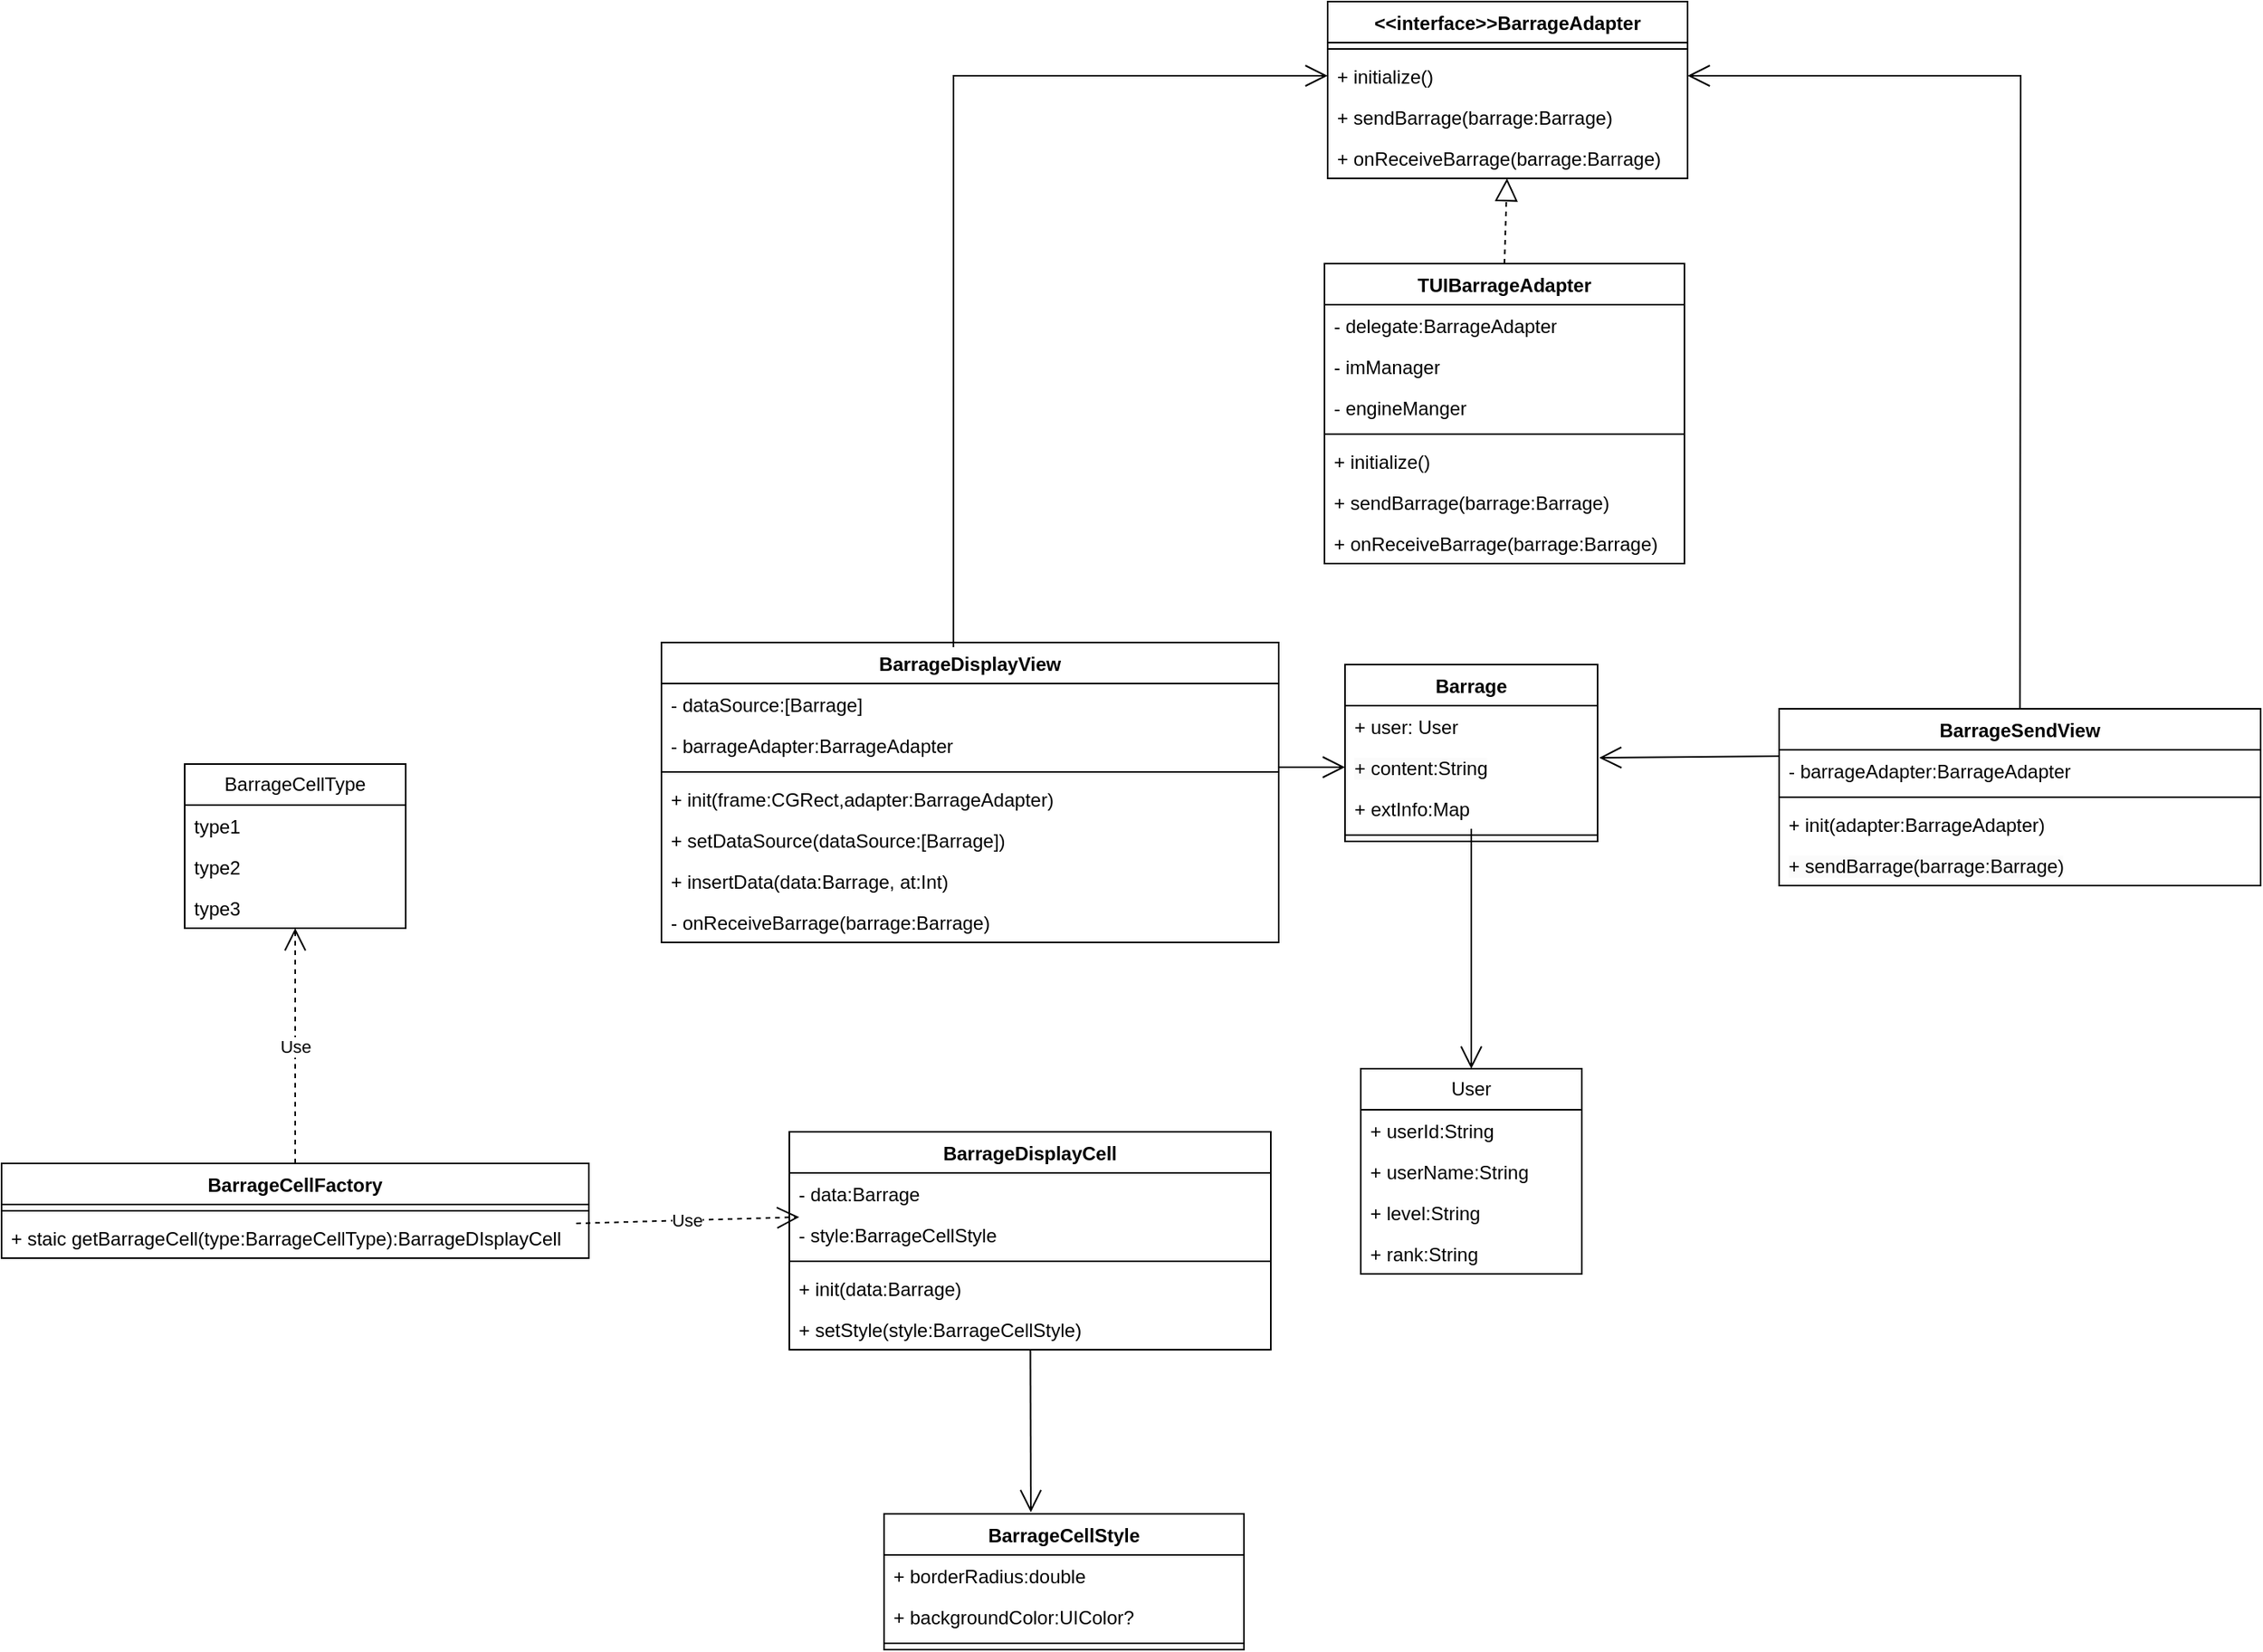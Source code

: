 <mxfile version="24.0.5" type="github">
  <diagram name="第 1 页" id="fUKrgiZVZqlbqDF1et7b">
    <mxGraphModel dx="2537" dy="987" grid="0" gridSize="10" guides="1" tooltips="1" connect="1" arrows="1" fold="1" page="1" pageScale="1" pageWidth="827" pageHeight="1169" math="0" shadow="0">
      <root>
        <mxCell id="0" />
        <mxCell id="1" parent="0" />
        <mxCell id="-VTnpPls3833SP_yFUgL-69" value="&amp;lt;&amp;lt;interface&amp;gt;&amp;gt;BarrageAdapter" style="swimlane;fontStyle=1;align=center;verticalAlign=top;childLayout=stackLayout;horizontal=1;startSize=26;horizontalStack=0;resizeParent=1;resizeParentMax=0;resizeLast=0;collapsible=1;marginBottom=0;whiteSpace=wrap;html=1;" vertex="1" parent="1">
          <mxGeometry x="277" y="113" width="228" height="112" as="geometry" />
        </mxCell>
        <mxCell id="-VTnpPls3833SP_yFUgL-70" value="" style="line;strokeWidth=1;fillColor=none;align=left;verticalAlign=middle;spacingTop=-1;spacingLeft=3;spacingRight=3;rotatable=0;labelPosition=right;points=[];portConstraint=eastwest;strokeColor=inherit;" vertex="1" parent="-VTnpPls3833SP_yFUgL-69">
          <mxGeometry y="26" width="228" height="8" as="geometry" />
        </mxCell>
        <mxCell id="-VTnpPls3833SP_yFUgL-184" value="+ initialize()" style="text;strokeColor=none;fillColor=none;align=left;verticalAlign=top;spacingLeft=4;spacingRight=4;overflow=hidden;rotatable=0;points=[[0,0.5],[1,0.5]];portConstraint=eastwest;whiteSpace=wrap;html=1;" vertex="1" parent="-VTnpPls3833SP_yFUgL-69">
          <mxGeometry y="34" width="228" height="26" as="geometry" />
        </mxCell>
        <mxCell id="-VTnpPls3833SP_yFUgL-71" value="+ sendBarrage(barrage:Barrage)" style="text;strokeColor=none;fillColor=none;align=left;verticalAlign=top;spacingLeft=4;spacingRight=4;overflow=hidden;rotatable=0;points=[[0,0.5],[1,0.5]];portConstraint=eastwest;whiteSpace=wrap;html=1;" vertex="1" parent="-VTnpPls3833SP_yFUgL-69">
          <mxGeometry y="60" width="228" height="26" as="geometry" />
        </mxCell>
        <mxCell id="-VTnpPls3833SP_yFUgL-72" value="+ onReceiveBarrage(barrage:Barrage)" style="text;strokeColor=none;fillColor=none;align=left;verticalAlign=top;spacingLeft=4;spacingRight=4;overflow=hidden;rotatable=0;points=[[0,0.5],[1,0.5]];portConstraint=eastwest;whiteSpace=wrap;html=1;" vertex="1" parent="-VTnpPls3833SP_yFUgL-69">
          <mxGeometry y="86" width="228" height="26" as="geometry" />
        </mxCell>
        <mxCell id="-VTnpPls3833SP_yFUgL-73" value="TUIBarrageAdapter" style="swimlane;fontStyle=1;align=center;verticalAlign=top;childLayout=stackLayout;horizontal=1;startSize=26;horizontalStack=0;resizeParent=1;resizeParentMax=0;resizeLast=0;collapsible=1;marginBottom=0;whiteSpace=wrap;html=1;" vertex="1" parent="1">
          <mxGeometry x="275" y="279" width="228" height="190" as="geometry" />
        </mxCell>
        <mxCell id="-VTnpPls3833SP_yFUgL-74" value="- delegate:BarrageAdapter" style="text;strokeColor=none;fillColor=none;align=left;verticalAlign=top;spacingLeft=4;spacingRight=4;overflow=hidden;rotatable=0;points=[[0,0.5],[1,0.5]];portConstraint=eastwest;whiteSpace=wrap;html=1;" vertex="1" parent="-VTnpPls3833SP_yFUgL-73">
          <mxGeometry y="26" width="228" height="26" as="geometry" />
        </mxCell>
        <mxCell id="-VTnpPls3833SP_yFUgL-75" value="- imManager" style="text;strokeColor=none;fillColor=none;align=left;verticalAlign=top;spacingLeft=4;spacingRight=4;overflow=hidden;rotatable=0;points=[[0,0.5],[1,0.5]];portConstraint=eastwest;whiteSpace=wrap;html=1;" vertex="1" parent="-VTnpPls3833SP_yFUgL-73">
          <mxGeometry y="52" width="228" height="26" as="geometry" />
        </mxCell>
        <mxCell id="-VTnpPls3833SP_yFUgL-76" value="- engineManger" style="text;strokeColor=none;fillColor=none;align=left;verticalAlign=top;spacingLeft=4;spacingRight=4;overflow=hidden;rotatable=0;points=[[0,0.5],[1,0.5]];portConstraint=eastwest;whiteSpace=wrap;html=1;" vertex="1" parent="-VTnpPls3833SP_yFUgL-73">
          <mxGeometry y="78" width="228" height="26" as="geometry" />
        </mxCell>
        <mxCell id="-VTnpPls3833SP_yFUgL-77" value="" style="line;strokeWidth=1;fillColor=none;align=left;verticalAlign=middle;spacingTop=-1;spacingLeft=3;spacingRight=3;rotatable=0;labelPosition=right;points=[];portConstraint=eastwest;strokeColor=inherit;" vertex="1" parent="-VTnpPls3833SP_yFUgL-73">
          <mxGeometry y="104" width="228" height="8" as="geometry" />
        </mxCell>
        <mxCell id="-VTnpPls3833SP_yFUgL-185" value="+ initialize()" style="text;strokeColor=none;fillColor=none;align=left;verticalAlign=top;spacingLeft=4;spacingRight=4;overflow=hidden;rotatable=0;points=[[0,0.5],[1,0.5]];portConstraint=eastwest;whiteSpace=wrap;html=1;" vertex="1" parent="-VTnpPls3833SP_yFUgL-73">
          <mxGeometry y="112" width="228" height="26" as="geometry" />
        </mxCell>
        <mxCell id="-VTnpPls3833SP_yFUgL-78" value="+ sendBarrage(barrage:Barrage)" style="text;strokeColor=none;fillColor=none;align=left;verticalAlign=top;spacingLeft=4;spacingRight=4;overflow=hidden;rotatable=0;points=[[0,0.5],[1,0.5]];portConstraint=eastwest;whiteSpace=wrap;html=1;" vertex="1" parent="-VTnpPls3833SP_yFUgL-73">
          <mxGeometry y="138" width="228" height="26" as="geometry" />
        </mxCell>
        <mxCell id="-VTnpPls3833SP_yFUgL-79" value="+ onReceiveBarrage(barrage:Barrage)" style="text;strokeColor=none;fillColor=none;align=left;verticalAlign=top;spacingLeft=4;spacingRight=4;overflow=hidden;rotatable=0;points=[[0,0.5],[1,0.5]];portConstraint=eastwest;whiteSpace=wrap;html=1;" vertex="1" parent="-VTnpPls3833SP_yFUgL-73">
          <mxGeometry y="164" width="228" height="26" as="geometry" />
        </mxCell>
        <mxCell id="-VTnpPls3833SP_yFUgL-80" value="" style="endArrow=block;dashed=1;endFill=0;endSize=12;html=1;rounded=0;exitX=0.5;exitY=0;exitDx=0;exitDy=0;" edge="1" parent="1" source="-VTnpPls3833SP_yFUgL-73" target="-VTnpPls3833SP_yFUgL-72">
          <mxGeometry width="160" relative="1" as="geometry">
            <mxPoint x="389" y="286" as="sourcePoint" />
            <mxPoint x="632" y="281" as="targetPoint" />
          </mxGeometry>
        </mxCell>
        <mxCell id="-VTnpPls3833SP_yFUgL-149" value="BarrageDisplayView" style="swimlane;fontStyle=1;align=center;verticalAlign=top;childLayout=stackLayout;horizontal=1;startSize=26;horizontalStack=0;resizeParent=1;resizeParentMax=0;resizeLast=0;collapsible=1;marginBottom=0;whiteSpace=wrap;html=1;" vertex="1" parent="1">
          <mxGeometry x="-145" y="519" width="391" height="190" as="geometry" />
        </mxCell>
        <mxCell id="-VTnpPls3833SP_yFUgL-150" value="- dataSource:[Barrage]" style="text;strokeColor=none;fillColor=none;align=left;verticalAlign=top;spacingLeft=4;spacingRight=4;overflow=hidden;rotatable=0;points=[[0,0.5],[1,0.5]];portConstraint=eastwest;whiteSpace=wrap;html=1;" vertex="1" parent="-VTnpPls3833SP_yFUgL-149">
          <mxGeometry y="26" width="391" height="26" as="geometry" />
        </mxCell>
        <mxCell id="-VTnpPls3833SP_yFUgL-187" value="- barrageAdapter:BarrageAdapter" style="text;strokeColor=none;fillColor=none;align=left;verticalAlign=top;spacingLeft=4;spacingRight=4;overflow=hidden;rotatable=0;points=[[0,0.5],[1,0.5]];portConstraint=eastwest;whiteSpace=wrap;html=1;" vertex="1" parent="-VTnpPls3833SP_yFUgL-149">
          <mxGeometry y="52" width="391" height="26" as="geometry" />
        </mxCell>
        <mxCell id="-VTnpPls3833SP_yFUgL-151" value="" style="line;strokeWidth=1;fillColor=none;align=left;verticalAlign=middle;spacingTop=-1;spacingLeft=3;spacingRight=3;rotatable=0;labelPosition=right;points=[];portConstraint=eastwest;strokeColor=inherit;" vertex="1" parent="-VTnpPls3833SP_yFUgL-149">
          <mxGeometry y="78" width="391" height="8" as="geometry" />
        </mxCell>
        <mxCell id="-VTnpPls3833SP_yFUgL-152" value="+ init(frame:CGRect,adapter:BarrageAdapter)" style="text;strokeColor=none;fillColor=none;align=left;verticalAlign=top;spacingLeft=4;spacingRight=4;overflow=hidden;rotatable=0;points=[[0,0.5],[1,0.5]];portConstraint=eastwest;whiteSpace=wrap;html=1;" vertex="1" parent="-VTnpPls3833SP_yFUgL-149">
          <mxGeometry y="86" width="391" height="26" as="geometry" />
        </mxCell>
        <mxCell id="-VTnpPls3833SP_yFUgL-211" value="+ setDataSource(dataSource:[Barrage])" style="text;strokeColor=none;fillColor=none;align=left;verticalAlign=top;spacingLeft=4;spacingRight=4;overflow=hidden;rotatable=0;points=[[0,0.5],[1,0.5]];portConstraint=eastwest;whiteSpace=wrap;html=1;" vertex="1" parent="-VTnpPls3833SP_yFUgL-149">
          <mxGeometry y="112" width="391" height="26" as="geometry" />
        </mxCell>
        <mxCell id="-VTnpPls3833SP_yFUgL-190" value="+ insertData(data:Barrage, at:Int)" style="text;strokeColor=none;fillColor=none;align=left;verticalAlign=top;spacingLeft=4;spacingRight=4;overflow=hidden;rotatable=0;points=[[0,0.5],[1,0.5]];portConstraint=eastwest;whiteSpace=wrap;html=1;" vertex="1" parent="-VTnpPls3833SP_yFUgL-149">
          <mxGeometry y="138" width="391" height="26" as="geometry" />
        </mxCell>
        <mxCell id="-VTnpPls3833SP_yFUgL-189" value="- onReceiveBarrage(barrage:Barrage)" style="text;strokeColor=none;fillColor=none;align=left;verticalAlign=top;spacingLeft=4;spacingRight=4;overflow=hidden;rotatable=0;points=[[0,0.5],[1,0.5]];portConstraint=eastwest;whiteSpace=wrap;html=1;" vertex="1" parent="-VTnpPls3833SP_yFUgL-149">
          <mxGeometry y="164" width="391" height="26" as="geometry" />
        </mxCell>
        <mxCell id="-VTnpPls3833SP_yFUgL-154" value="Barrage" style="swimlane;fontStyle=1;align=center;verticalAlign=top;childLayout=stackLayout;horizontal=1;startSize=26;horizontalStack=0;resizeParent=1;resizeParentMax=0;resizeLast=0;collapsible=1;marginBottom=0;whiteSpace=wrap;html=1;" vertex="1" parent="1">
          <mxGeometry x="288" y="533" width="160" height="112" as="geometry" />
        </mxCell>
        <mxCell id="-VTnpPls3833SP_yFUgL-155" value="+ user: User" style="text;strokeColor=none;fillColor=none;align=left;verticalAlign=top;spacingLeft=4;spacingRight=4;overflow=hidden;rotatable=0;points=[[0,0.5],[1,0.5]];portConstraint=eastwest;whiteSpace=wrap;html=1;" vertex="1" parent="-VTnpPls3833SP_yFUgL-154">
          <mxGeometry y="26" width="160" height="26" as="geometry" />
        </mxCell>
        <mxCell id="-VTnpPls3833SP_yFUgL-157" value="&lt;meta charset=&quot;utf-8&quot;&gt;&lt;span style=&quot;color: rgb(0, 0, 0); font-family: Helvetica; font-size: 12px; font-style: normal; font-variant-ligatures: normal; font-variant-caps: normal; font-weight: 400; letter-spacing: normal; orphans: 2; text-align: left; text-indent: 0px; text-transform: none; widows: 2; word-spacing: 0px; -webkit-text-stroke-width: 0px; white-space: normal; background-color: rgb(251, 251, 251); text-decoration-thickness: initial; text-decoration-style: initial; text-decoration-color: initial; display: inline !important; float: none;&quot;&gt;+ content:String&lt;/span&gt;" style="text;strokeColor=none;fillColor=none;align=left;verticalAlign=top;spacingLeft=4;spacingRight=4;overflow=hidden;rotatable=0;points=[[0,0.5],[1,0.5]];portConstraint=eastwest;whiteSpace=wrap;html=1;" vertex="1" parent="-VTnpPls3833SP_yFUgL-154">
          <mxGeometry y="52" width="160" height="26" as="geometry" />
        </mxCell>
        <mxCell id="-VTnpPls3833SP_yFUgL-194" value="+ extInfo:Map" style="text;strokeColor=none;fillColor=none;align=left;verticalAlign=top;spacingLeft=4;spacingRight=4;overflow=hidden;rotatable=0;points=[[0,0.5],[1,0.5]];portConstraint=eastwest;whiteSpace=wrap;html=1;" vertex="1" parent="-VTnpPls3833SP_yFUgL-154">
          <mxGeometry y="78" width="160" height="26" as="geometry" />
        </mxCell>
        <mxCell id="-VTnpPls3833SP_yFUgL-159" value="" style="line;strokeWidth=1;fillColor=none;align=left;verticalAlign=middle;spacingTop=-1;spacingLeft=3;spacingRight=3;rotatable=0;labelPosition=right;points=[];portConstraint=eastwest;strokeColor=inherit;" vertex="1" parent="-VTnpPls3833SP_yFUgL-154">
          <mxGeometry y="104" width="160" height="8" as="geometry" />
        </mxCell>
        <mxCell id="-VTnpPls3833SP_yFUgL-166" value="BarrageDisplayCell" style="swimlane;fontStyle=1;align=center;verticalAlign=top;childLayout=stackLayout;horizontal=1;startSize=26;horizontalStack=0;resizeParent=1;resizeParentMax=0;resizeLast=0;collapsible=1;marginBottom=0;whiteSpace=wrap;html=1;" vertex="1" parent="1">
          <mxGeometry x="-64" y="829" width="305" height="138" as="geometry" />
        </mxCell>
        <mxCell id="-VTnpPls3833SP_yFUgL-167" value="- data:Barrage" style="text;strokeColor=none;fillColor=none;align=left;verticalAlign=top;spacingLeft=4;spacingRight=4;overflow=hidden;rotatable=0;points=[[0,0.5],[1,0.5]];portConstraint=eastwest;whiteSpace=wrap;html=1;" vertex="1" parent="-VTnpPls3833SP_yFUgL-166">
          <mxGeometry y="26" width="305" height="26" as="geometry" />
        </mxCell>
        <mxCell id="-VTnpPls3833SP_yFUgL-169" value="- style:BarrageCellStyle" style="text;strokeColor=none;fillColor=none;align=left;verticalAlign=top;spacingLeft=4;spacingRight=4;overflow=hidden;rotatable=0;points=[[0,0.5],[1,0.5]];portConstraint=eastwest;whiteSpace=wrap;html=1;" vertex="1" parent="-VTnpPls3833SP_yFUgL-166">
          <mxGeometry y="52" width="305" height="26" as="geometry" />
        </mxCell>
        <mxCell id="-VTnpPls3833SP_yFUgL-170" value="" style="line;strokeWidth=1;fillColor=none;align=left;verticalAlign=middle;spacingTop=-1;spacingLeft=3;spacingRight=3;rotatable=0;labelPosition=right;points=[];portConstraint=eastwest;strokeColor=inherit;" vertex="1" parent="-VTnpPls3833SP_yFUgL-166">
          <mxGeometry y="78" width="305" height="8" as="geometry" />
        </mxCell>
        <mxCell id="-VTnpPls3833SP_yFUgL-171" value="+ init(data:Barrage)" style="text;strokeColor=none;fillColor=none;align=left;verticalAlign=top;spacingLeft=4;spacingRight=4;overflow=hidden;rotatable=0;points=[[0,0.5],[1,0.5]];portConstraint=eastwest;whiteSpace=wrap;html=1;" vertex="1" parent="-VTnpPls3833SP_yFUgL-166">
          <mxGeometry y="86" width="305" height="26" as="geometry" />
        </mxCell>
        <mxCell id="-VTnpPls3833SP_yFUgL-172" value="+ setStyle(style:BarrageCellStyle)" style="text;strokeColor=none;fillColor=none;align=left;verticalAlign=top;spacingLeft=4;spacingRight=4;overflow=hidden;rotatable=0;points=[[0,0.5],[1,0.5]];portConstraint=eastwest;whiteSpace=wrap;html=1;" vertex="1" parent="-VTnpPls3833SP_yFUgL-166">
          <mxGeometry y="112" width="305" height="26" as="geometry" />
        </mxCell>
        <mxCell id="-VTnpPls3833SP_yFUgL-173" value="BarrageCellStyle" style="swimlane;fontStyle=1;align=center;verticalAlign=top;childLayout=stackLayout;horizontal=1;startSize=26;horizontalStack=0;resizeParent=1;resizeParentMax=0;resizeLast=0;collapsible=1;marginBottom=0;whiteSpace=wrap;html=1;" vertex="1" parent="1">
          <mxGeometry x="-4" y="1071" width="228" height="86" as="geometry" />
        </mxCell>
        <mxCell id="-VTnpPls3833SP_yFUgL-175" value="+ borderRadius:double" style="text;strokeColor=none;fillColor=none;align=left;verticalAlign=top;spacingLeft=4;spacingRight=4;overflow=hidden;rotatable=0;points=[[0,0.5],[1,0.5]];portConstraint=eastwest;whiteSpace=wrap;html=1;" vertex="1" parent="-VTnpPls3833SP_yFUgL-173">
          <mxGeometry y="26" width="228" height="26" as="geometry" />
        </mxCell>
        <mxCell id="-VTnpPls3833SP_yFUgL-174" value="+ backgroundColor:UIColor?" style="text;strokeColor=none;fillColor=none;align=left;verticalAlign=top;spacingLeft=4;spacingRight=4;overflow=hidden;rotatable=0;points=[[0,0.5],[1,0.5]];portConstraint=eastwest;whiteSpace=wrap;html=1;" vertex="1" parent="-VTnpPls3833SP_yFUgL-173">
          <mxGeometry y="52" width="228" height="26" as="geometry" />
        </mxCell>
        <mxCell id="-VTnpPls3833SP_yFUgL-176" value="" style="line;strokeWidth=1;fillColor=none;align=left;verticalAlign=middle;spacingTop=-1;spacingLeft=3;spacingRight=3;rotatable=0;labelPosition=right;points=[];portConstraint=eastwest;strokeColor=inherit;" vertex="1" parent="-VTnpPls3833SP_yFUgL-173">
          <mxGeometry y="78" width="228" height="8" as="geometry" />
        </mxCell>
        <mxCell id="-VTnpPls3833SP_yFUgL-177" value="" style="endArrow=open;endFill=1;endSize=12;html=1;rounded=0;" edge="1" parent="1" source="-VTnpPls3833SP_yFUgL-166">
          <mxGeometry width="160" relative="1" as="geometry">
            <mxPoint x="-239" y="1070" as="sourcePoint" />
            <mxPoint x="89" y="1070" as="targetPoint" />
          </mxGeometry>
        </mxCell>
        <mxCell id="-VTnpPls3833SP_yFUgL-178" value="BarrageSendView" style="swimlane;fontStyle=1;align=center;verticalAlign=top;childLayout=stackLayout;horizontal=1;startSize=26;horizontalStack=0;resizeParent=1;resizeParentMax=0;resizeLast=0;collapsible=1;marginBottom=0;whiteSpace=wrap;html=1;" vertex="1" parent="1">
          <mxGeometry x="563" y="561" width="305" height="112" as="geometry" />
        </mxCell>
        <mxCell id="-VTnpPls3833SP_yFUgL-183" value="- barrageAdapter:BarrageAdapter" style="text;strokeColor=none;fillColor=none;align=left;verticalAlign=top;spacingLeft=4;spacingRight=4;overflow=hidden;rotatable=0;points=[[0,0.5],[1,0.5]];portConstraint=eastwest;whiteSpace=wrap;html=1;" vertex="1" parent="-VTnpPls3833SP_yFUgL-178">
          <mxGeometry y="26" width="305" height="26" as="geometry" />
        </mxCell>
        <mxCell id="-VTnpPls3833SP_yFUgL-180" value="" style="line;strokeWidth=1;fillColor=none;align=left;verticalAlign=middle;spacingTop=-1;spacingLeft=3;spacingRight=3;rotatable=0;labelPosition=right;points=[];portConstraint=eastwest;strokeColor=inherit;" vertex="1" parent="-VTnpPls3833SP_yFUgL-178">
          <mxGeometry y="52" width="305" height="8" as="geometry" />
        </mxCell>
        <mxCell id="-VTnpPls3833SP_yFUgL-193" value="+ init(adapter:BarrageAdapter)" style="text;strokeColor=none;fillColor=none;align=left;verticalAlign=top;spacingLeft=4;spacingRight=4;overflow=hidden;rotatable=0;points=[[0,0.5],[1,0.5]];portConstraint=eastwest;whiteSpace=wrap;html=1;" vertex="1" parent="-VTnpPls3833SP_yFUgL-178">
          <mxGeometry y="60" width="305" height="26" as="geometry" />
        </mxCell>
        <mxCell id="-VTnpPls3833SP_yFUgL-191" value="&lt;meta charset=&quot;utf-8&quot;&gt;&lt;span style=&quot;color: rgb(0, 0, 0); font-family: Helvetica; font-size: 12px; font-style: normal; font-variant-ligatures: normal; font-variant-caps: normal; font-weight: 400; letter-spacing: normal; orphans: 2; text-align: left; text-indent: 0px; text-transform: none; widows: 2; word-spacing: 0px; -webkit-text-stroke-width: 0px; white-space: normal; background-color: rgb(251, 251, 251); text-decoration-thickness: initial; text-decoration-style: initial; text-decoration-color: initial; display: inline !important; float: none;&quot;&gt;+ sendBarrage(barrage:Barrage)&lt;/span&gt;" style="text;strokeColor=none;fillColor=none;align=left;verticalAlign=top;spacingLeft=4;spacingRight=4;overflow=hidden;rotatable=0;points=[[0,0.5],[1,0.5]];portConstraint=eastwest;whiteSpace=wrap;html=1;" vertex="1" parent="-VTnpPls3833SP_yFUgL-178">
          <mxGeometry y="86" width="305" height="26" as="geometry" />
        </mxCell>
        <mxCell id="-VTnpPls3833SP_yFUgL-181" value="" style="endArrow=open;endFill=1;endSize=12;html=1;rounded=0;entryX=0;entryY=0.5;entryDx=0;entryDy=0;exitX=1;exitY=0.125;exitDx=0;exitDy=0;exitPerimeter=0;" edge="1" parent="1" source="-VTnpPls3833SP_yFUgL-151">
          <mxGeometry width="160" relative="1" as="geometry">
            <mxPoint x="184" y="595" as="sourcePoint" />
            <mxPoint x="288" y="598.0" as="targetPoint" />
          </mxGeometry>
        </mxCell>
        <mxCell id="-VTnpPls3833SP_yFUgL-182" value="" style="endArrow=open;endFill=1;endSize=12;html=1;rounded=0;exitX=0;exitY=0.154;exitDx=0;exitDy=0;exitPerimeter=0;" edge="1" parent="1">
          <mxGeometry width="160" relative="1" as="geometry">
            <mxPoint x="563" y="591.004" as="sourcePoint" />
            <mxPoint x="449" y="592" as="targetPoint" />
          </mxGeometry>
        </mxCell>
        <mxCell id="-VTnpPls3833SP_yFUgL-186" value="" style="endArrow=open;endFill=1;endSize=12;html=1;rounded=0;entryX=1;entryY=0.5;entryDx=0;entryDy=0;" edge="1" parent="1" source="-VTnpPls3833SP_yFUgL-178" target="-VTnpPls3833SP_yFUgL-184">
          <mxGeometry width="160" relative="1" as="geometry">
            <mxPoint x="623" y="445" as="sourcePoint" />
            <mxPoint x="783" y="445" as="targetPoint" />
            <Array as="points">
              <mxPoint x="716" y="160" />
            </Array>
          </mxGeometry>
        </mxCell>
        <mxCell id="-VTnpPls3833SP_yFUgL-212" value="User" style="swimlane;fontStyle=0;childLayout=stackLayout;horizontal=1;startSize=26;fillColor=none;horizontalStack=0;resizeParent=1;resizeParentMax=0;resizeLast=0;collapsible=1;marginBottom=0;whiteSpace=wrap;html=1;" vertex="1" parent="1">
          <mxGeometry x="298" y="789" width="140" height="130" as="geometry" />
        </mxCell>
        <mxCell id="-VTnpPls3833SP_yFUgL-213" value="+ userId:String" style="text;strokeColor=none;fillColor=none;align=left;verticalAlign=top;spacingLeft=4;spacingRight=4;overflow=hidden;rotatable=0;points=[[0,0.5],[1,0.5]];portConstraint=eastwest;whiteSpace=wrap;html=1;" vertex="1" parent="-VTnpPls3833SP_yFUgL-212">
          <mxGeometry y="26" width="140" height="26" as="geometry" />
        </mxCell>
        <mxCell id="-VTnpPls3833SP_yFUgL-214" value="+ userName:String" style="text;strokeColor=none;fillColor=none;align=left;verticalAlign=top;spacingLeft=4;spacingRight=4;overflow=hidden;rotatable=0;points=[[0,0.5],[1,0.5]];portConstraint=eastwest;whiteSpace=wrap;html=1;" vertex="1" parent="-VTnpPls3833SP_yFUgL-212">
          <mxGeometry y="52" width="140" height="26" as="geometry" />
        </mxCell>
        <mxCell id="-VTnpPls3833SP_yFUgL-216" value="+ level:String&lt;div&gt;&lt;br&gt;&lt;/div&gt;" style="text;strokeColor=none;fillColor=none;align=left;verticalAlign=top;spacingLeft=4;spacingRight=4;overflow=hidden;rotatable=0;points=[[0,0.5],[1,0.5]];portConstraint=eastwest;whiteSpace=wrap;html=1;" vertex="1" parent="-VTnpPls3833SP_yFUgL-212">
          <mxGeometry y="78" width="140" height="26" as="geometry" />
        </mxCell>
        <mxCell id="-VTnpPls3833SP_yFUgL-215" value="&lt;div&gt;+ rank:String&lt;/div&gt;" style="text;strokeColor=none;fillColor=none;align=left;verticalAlign=top;spacingLeft=4;spacingRight=4;overflow=hidden;rotatable=0;points=[[0,0.5],[1,0.5]];portConstraint=eastwest;whiteSpace=wrap;html=1;" vertex="1" parent="-VTnpPls3833SP_yFUgL-212">
          <mxGeometry y="104" width="140" height="26" as="geometry" />
        </mxCell>
        <mxCell id="-VTnpPls3833SP_yFUgL-217" value="" style="endArrow=open;endFill=1;endSize=12;html=1;rounded=0;entryX=0.5;entryY=0;entryDx=0;entryDy=0;" edge="1" parent="1" source="-VTnpPls3833SP_yFUgL-194" target="-VTnpPls3833SP_yFUgL-212">
          <mxGeometry width="160" relative="1" as="geometry">
            <mxPoint x="204" y="809" as="sourcePoint" />
            <mxPoint x="364" y="766" as="targetPoint" />
          </mxGeometry>
        </mxCell>
        <mxCell id="-VTnpPls3833SP_yFUgL-219" value="" style="endArrow=open;endFill=1;endSize=12;html=1;rounded=0;exitX=0.473;exitY=0.016;exitDx=0;exitDy=0;exitPerimeter=0;entryX=0;entryY=0.5;entryDx=0;entryDy=0;" edge="1" parent="1" source="-VTnpPls3833SP_yFUgL-149" target="-VTnpPls3833SP_yFUgL-184">
          <mxGeometry width="160" relative="1" as="geometry">
            <mxPoint y="307" as="sourcePoint" />
            <mxPoint x="40" y="183" as="targetPoint" />
            <Array as="points">
              <mxPoint x="40" y="160" />
            </Array>
          </mxGeometry>
        </mxCell>
        <mxCell id="-VTnpPls3833SP_yFUgL-221" value="BarrageCellFactory" style="swimlane;fontStyle=1;align=center;verticalAlign=top;childLayout=stackLayout;horizontal=1;startSize=26;horizontalStack=0;resizeParent=1;resizeParentMax=0;resizeLast=0;collapsible=1;marginBottom=0;whiteSpace=wrap;html=1;" vertex="1" parent="1">
          <mxGeometry x="-563" y="849" width="372" height="60" as="geometry" />
        </mxCell>
        <mxCell id="-VTnpPls3833SP_yFUgL-226" value="Use" style="endArrow=open;endSize=12;dashed=1;html=1;rounded=0;entryX=0.037;entryY=0.077;entryDx=0;entryDy=0;entryPerimeter=0;" edge="1" parent="-VTnpPls3833SP_yFUgL-221">
          <mxGeometry width="160" relative="1" as="geometry">
            <mxPoint x="364" y="38" as="sourcePoint" />
            <mxPoint x="505.285" y="34.002" as="targetPoint" />
          </mxGeometry>
        </mxCell>
        <mxCell id="-VTnpPls3833SP_yFUgL-223" value="" style="line;strokeWidth=1;fillColor=none;align=left;verticalAlign=middle;spacingTop=-1;spacingLeft=3;spacingRight=3;rotatable=0;labelPosition=right;points=[];portConstraint=eastwest;strokeColor=inherit;" vertex="1" parent="-VTnpPls3833SP_yFUgL-221">
          <mxGeometry y="26" width="372" height="8" as="geometry" />
        </mxCell>
        <mxCell id="-VTnpPls3833SP_yFUgL-224" value="+ staic getBarrageCell(type:BarrageCellType):BarrageDIsplayCell" style="text;strokeColor=none;fillColor=none;align=left;verticalAlign=top;spacingLeft=4;spacingRight=4;overflow=hidden;rotatable=0;points=[[0,0.5],[1,0.5]];portConstraint=eastwest;whiteSpace=wrap;html=1;" vertex="1" parent="-VTnpPls3833SP_yFUgL-221">
          <mxGeometry y="34" width="372" height="26" as="geometry" />
        </mxCell>
        <mxCell id="-VTnpPls3833SP_yFUgL-228" value="BarrageCellType" style="swimlane;fontStyle=0;childLayout=stackLayout;horizontal=1;startSize=26;fillColor=none;horizontalStack=0;resizeParent=1;resizeParentMax=0;resizeLast=0;collapsible=1;marginBottom=0;whiteSpace=wrap;html=1;" vertex="1" parent="1">
          <mxGeometry x="-447" y="596" width="140" height="104" as="geometry" />
        </mxCell>
        <mxCell id="-VTnpPls3833SP_yFUgL-229" value="type1" style="text;strokeColor=none;fillColor=none;align=left;verticalAlign=top;spacingLeft=4;spacingRight=4;overflow=hidden;rotatable=0;points=[[0,0.5],[1,0.5]];portConstraint=eastwest;whiteSpace=wrap;html=1;" vertex="1" parent="-VTnpPls3833SP_yFUgL-228">
          <mxGeometry y="26" width="140" height="26" as="geometry" />
        </mxCell>
        <mxCell id="-VTnpPls3833SP_yFUgL-230" value="type2" style="text;strokeColor=none;fillColor=none;align=left;verticalAlign=top;spacingLeft=4;spacingRight=4;overflow=hidden;rotatable=0;points=[[0,0.5],[1,0.5]];portConstraint=eastwest;whiteSpace=wrap;html=1;" vertex="1" parent="-VTnpPls3833SP_yFUgL-228">
          <mxGeometry y="52" width="140" height="26" as="geometry" />
        </mxCell>
        <mxCell id="-VTnpPls3833SP_yFUgL-231" value="type3" style="text;strokeColor=none;fillColor=none;align=left;verticalAlign=top;spacingLeft=4;spacingRight=4;overflow=hidden;rotatable=0;points=[[0,0.5],[1,0.5]];portConstraint=eastwest;whiteSpace=wrap;html=1;" vertex="1" parent="-VTnpPls3833SP_yFUgL-228">
          <mxGeometry y="78" width="140" height="26" as="geometry" />
        </mxCell>
        <mxCell id="-VTnpPls3833SP_yFUgL-233" value="Use" style="endArrow=open;endSize=12;dashed=1;html=1;rounded=0;exitX=0.5;exitY=0;exitDx=0;exitDy=0;" edge="1" parent="1" source="-VTnpPls3833SP_yFUgL-221" target="-VTnpPls3833SP_yFUgL-231">
          <mxGeometry width="160" relative="1" as="geometry">
            <mxPoint x="-393" y="945" as="sourcePoint" />
            <mxPoint x="-233" y="945" as="targetPoint" />
          </mxGeometry>
        </mxCell>
      </root>
    </mxGraphModel>
  </diagram>
</mxfile>
